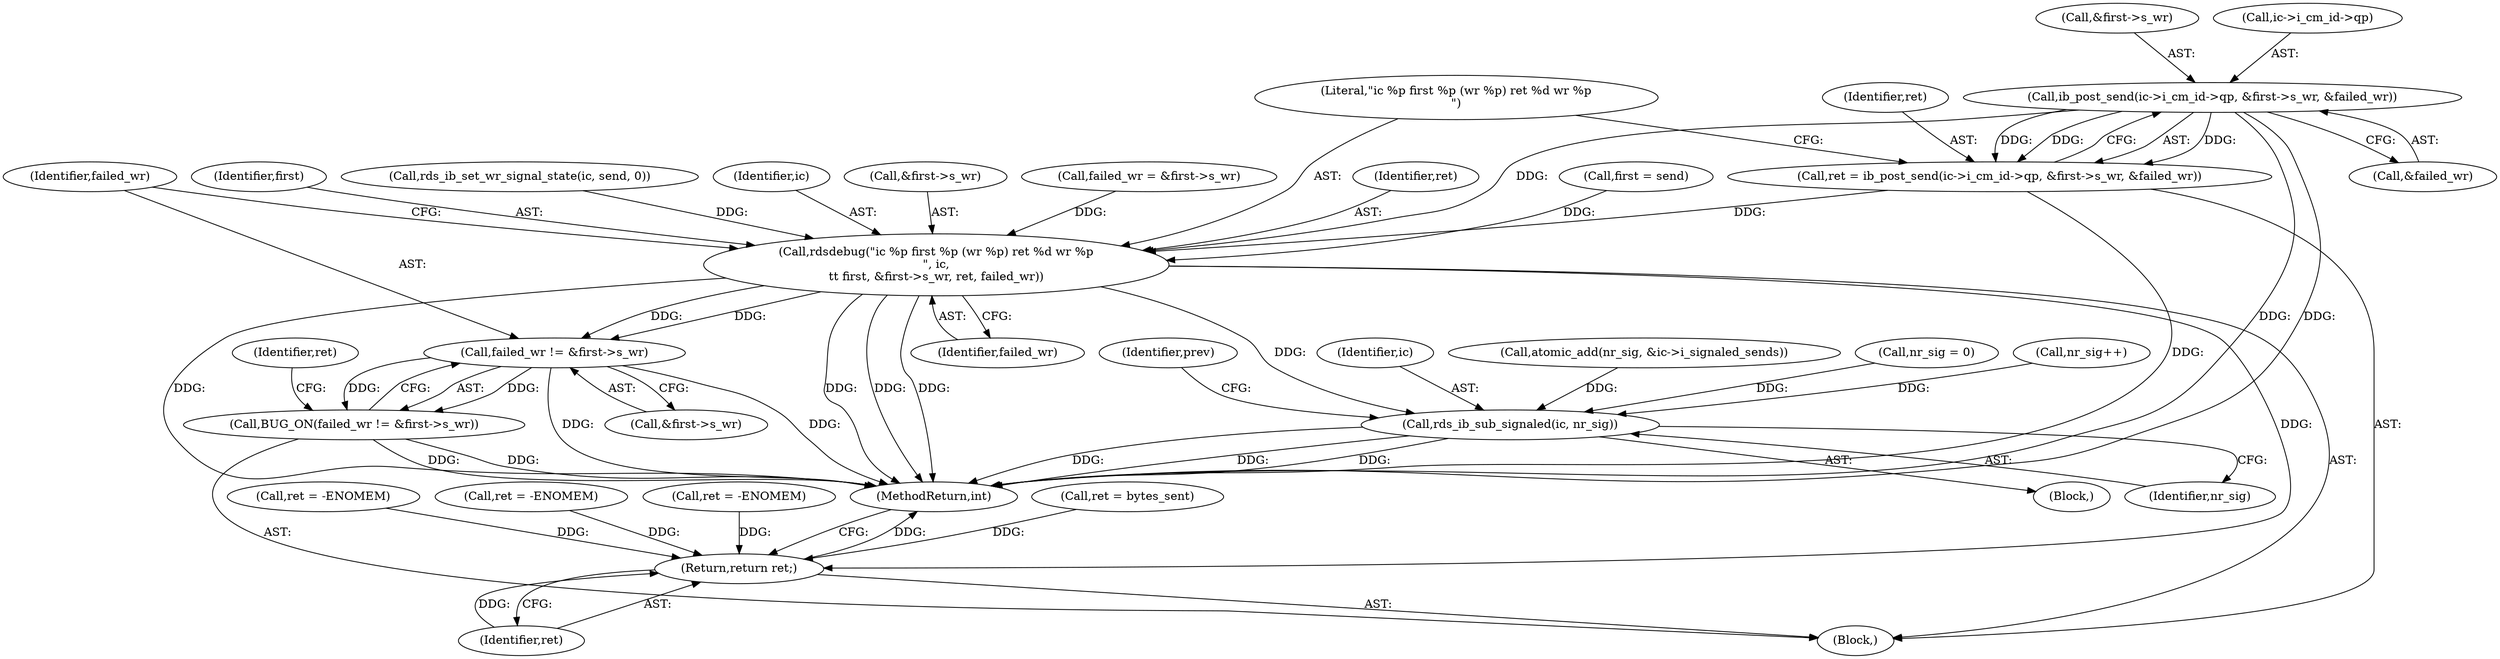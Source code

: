 digraph "0_linux_6094628bfd94323fc1cea05ec2c6affd98c18f7f@API" {
"1000954" [label="(Call,ib_post_send(ic->i_cm_id->qp, &first->s_wr, &failed_wr))"];
"1000952" [label="(Call,ret = ib_post_send(ic->i_cm_id->qp, &first->s_wr, &failed_wr))"];
"1000966" [label="(Call,rdsdebug(\"ic %p first %p (wr %p) ret %d wr %p\n\", ic,\n\t\t first, &first->s_wr, ret, failed_wr))"];
"1000977" [label="(Call,failed_wr != &first->s_wr)"];
"1000976" [label="(Call,BUG_ON(failed_wr != &first->s_wr))"];
"1000992" [label="(Call,rds_ib_sub_signaled(ic, nr_sig))"];
"1001024" [label="(Return,return ret;)"];
"1000984" [label="(Identifier,ret)"];
"1000994" [label="(Identifier,nr_sig)"];
"1000321" [label="(Call,ret = -ENOMEM)"];
"1000985" [label="(Block,)"];
"1000954" [label="(Call,ib_post_send(ic->i_cm_id->qp, &first->s_wr, &failed_wr))"];
"1000384" [label="(Call,ret = -ENOMEM)"];
"1000765" [label="(Call,nr_sig++)"];
"1000969" [label="(Identifier,first)"];
"1000960" [label="(Call,&first->s_wr)"];
"1001025" [label="(Identifier,ret)"];
"1000964" [label="(Call,&failed_wr)"];
"1000974" [label="(Identifier,ret)"];
"1000997" [label="(Identifier,prev)"];
"1000267" [label="(Call,ret = -ENOMEM)"];
"1000552" [label="(Call,first = send)"];
"1000975" [label="(Identifier,failed_wr)"];
"1001026" [label="(MethodReturn,int)"];
"1000967" [label="(Literal,\"ic %p first %p (wr %p) ret %d wr %p\n\")"];
"1000993" [label="(Identifier,ic)"];
"1000732" [label="(Call,rds_ib_set_wr_signal_state(ic, send, 0))"];
"1000940" [label="(Call,atomic_add(nr_sig, &ic->i_signaled_sends))"];
"1000955" [label="(Call,ic->i_cm_id->qp)"];
"1000953" [label="(Identifier,ret)"];
"1000968" [label="(Identifier,ic)"];
"1000976" [label="(Call,BUG_ON(failed_wr != &first->s_wr))"];
"1000977" [label="(Call,failed_wr != &first->s_wr)"];
"1000173" [label="(Call,nr_sig = 0)"];
"1000970" [label="(Call,&first->s_wr)"];
"1000946" [label="(Call,failed_wr = &first->s_wr)"];
"1001024" [label="(Return,return ret;)"];
"1000978" [label="(Identifier,failed_wr)"];
"1001018" [label="(Call,ret = bytes_sent)"];
"1000124" [label="(Block,)"];
"1000952" [label="(Call,ret = ib_post_send(ic->i_cm_id->qp, &first->s_wr, &failed_wr))"];
"1000979" [label="(Call,&first->s_wr)"];
"1000966" [label="(Call,rdsdebug(\"ic %p first %p (wr %p) ret %d wr %p\n\", ic,\n\t\t first, &first->s_wr, ret, failed_wr))"];
"1000992" [label="(Call,rds_ib_sub_signaled(ic, nr_sig))"];
"1000954" -> "1000952"  [label="AST: "];
"1000954" -> "1000964"  [label="CFG: "];
"1000955" -> "1000954"  [label="AST: "];
"1000960" -> "1000954"  [label="AST: "];
"1000964" -> "1000954"  [label="AST: "];
"1000952" -> "1000954"  [label="CFG: "];
"1000954" -> "1001026"  [label="DDG: "];
"1000954" -> "1001026"  [label="DDG: "];
"1000954" -> "1000952"  [label="DDG: "];
"1000954" -> "1000952"  [label="DDG: "];
"1000954" -> "1000952"  [label="DDG: "];
"1000954" -> "1000966"  [label="DDG: "];
"1000952" -> "1000124"  [label="AST: "];
"1000953" -> "1000952"  [label="AST: "];
"1000967" -> "1000952"  [label="CFG: "];
"1000952" -> "1001026"  [label="DDG: "];
"1000952" -> "1000966"  [label="DDG: "];
"1000966" -> "1000124"  [label="AST: "];
"1000966" -> "1000975"  [label="CFG: "];
"1000967" -> "1000966"  [label="AST: "];
"1000968" -> "1000966"  [label="AST: "];
"1000969" -> "1000966"  [label="AST: "];
"1000970" -> "1000966"  [label="AST: "];
"1000974" -> "1000966"  [label="AST: "];
"1000975" -> "1000966"  [label="AST: "];
"1000978" -> "1000966"  [label="CFG: "];
"1000966" -> "1001026"  [label="DDG: "];
"1000966" -> "1001026"  [label="DDG: "];
"1000966" -> "1001026"  [label="DDG: "];
"1000966" -> "1001026"  [label="DDG: "];
"1000732" -> "1000966"  [label="DDG: "];
"1000552" -> "1000966"  [label="DDG: "];
"1000946" -> "1000966"  [label="DDG: "];
"1000966" -> "1000977"  [label="DDG: "];
"1000966" -> "1000977"  [label="DDG: "];
"1000966" -> "1000992"  [label="DDG: "];
"1000966" -> "1001024"  [label="DDG: "];
"1000977" -> "1000976"  [label="AST: "];
"1000977" -> "1000979"  [label="CFG: "];
"1000978" -> "1000977"  [label="AST: "];
"1000979" -> "1000977"  [label="AST: "];
"1000976" -> "1000977"  [label="CFG: "];
"1000977" -> "1001026"  [label="DDG: "];
"1000977" -> "1001026"  [label="DDG: "];
"1000977" -> "1000976"  [label="DDG: "];
"1000977" -> "1000976"  [label="DDG: "];
"1000976" -> "1000124"  [label="AST: "];
"1000984" -> "1000976"  [label="CFG: "];
"1000976" -> "1001026"  [label="DDG: "];
"1000976" -> "1001026"  [label="DDG: "];
"1000992" -> "1000985"  [label="AST: "];
"1000992" -> "1000994"  [label="CFG: "];
"1000993" -> "1000992"  [label="AST: "];
"1000994" -> "1000992"  [label="AST: "];
"1000997" -> "1000992"  [label="CFG: "];
"1000992" -> "1001026"  [label="DDG: "];
"1000992" -> "1001026"  [label="DDG: "];
"1000992" -> "1001026"  [label="DDG: "];
"1000940" -> "1000992"  [label="DDG: "];
"1000765" -> "1000992"  [label="DDG: "];
"1000173" -> "1000992"  [label="DDG: "];
"1001024" -> "1000124"  [label="AST: "];
"1001024" -> "1001025"  [label="CFG: "];
"1001025" -> "1001024"  [label="AST: "];
"1001026" -> "1001024"  [label="CFG: "];
"1001024" -> "1001026"  [label="DDG: "];
"1001025" -> "1001024"  [label="DDG: "];
"1000267" -> "1001024"  [label="DDG: "];
"1001018" -> "1001024"  [label="DDG: "];
"1000321" -> "1001024"  [label="DDG: "];
"1000384" -> "1001024"  [label="DDG: "];
}
